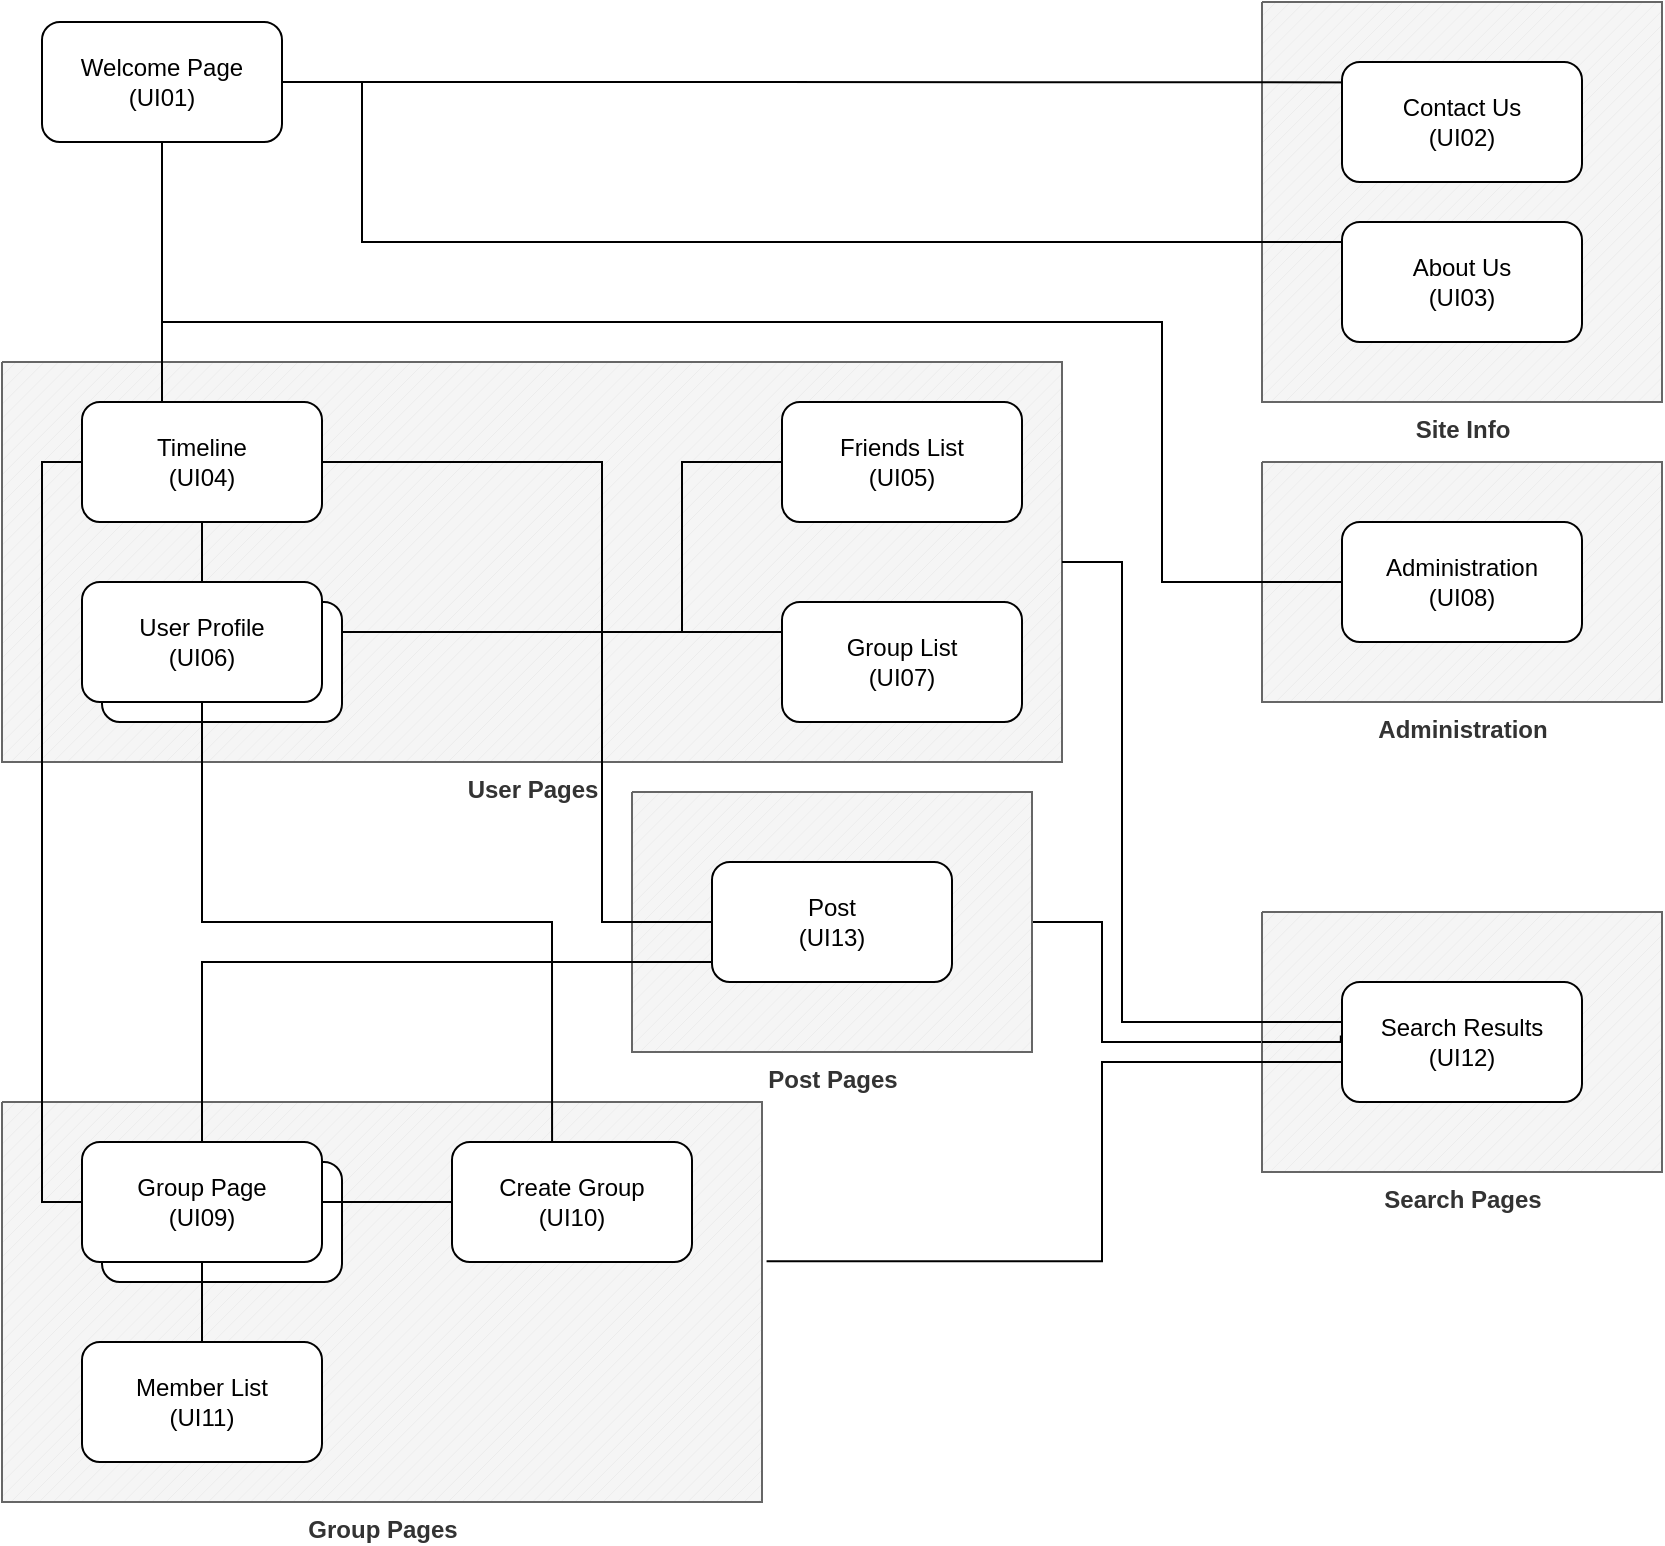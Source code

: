 <mxfile version="14.1.8" type="device"><diagram id="XWRik3_HcNbizfUVYuXC" name="Page-1"><mxGraphModel dx="1089" dy="630" grid="1" gridSize="10" guides="1" tooltips="1" connect="1" arrows="0" fold="1" page="1" pageScale="1" pageWidth="850" pageHeight="1100" math="0" shadow="0"><root><mxCell id="0"/><mxCell id="1" parent="0"/><mxCell id="lCi-9aBr9Of7_AAs1_B7-11" style="edgeStyle=orthogonalEdgeStyle;rounded=0;orthogonalLoop=1;jettySize=auto;html=1;exitX=1;exitY=0.5;exitDx=0;exitDy=0;exitPerimeter=0;endArrow=none;endFill=0;" edge="1" parent="1" source="lCi-9aBr9Of7_AAs1_B7-8" target="sua6UIwctJnANYmNbzZ--31"><mxGeometry relative="1" as="geometry"><Array as="points"><mxPoint x="560" y="480"/><mxPoint x="560" y="540"/></Array></mxGeometry></mxCell><mxCell id="lCi-9aBr9Of7_AAs1_B7-8" value="&lt;b&gt;Post Pages&lt;/b&gt;" style="verticalLabelPosition=bottom;verticalAlign=top;html=1;shape=mxgraph.basic.patternFillRect;fillStyle=diag;step=5;fillStrokeWidth=0.2;fillStrokeColor=#dddddd;fillColor=#f5f5f5;strokeColor=#666666;fontColor=#333333;" vertex="1" parent="1"><mxGeometry x="325" y="415" width="200" height="130" as="geometry"/></mxCell><mxCell id="sua6UIwctJnANYmNbzZ--58" value="&lt;b&gt;Search Pages&lt;/b&gt;" style="verticalLabelPosition=bottom;verticalAlign=top;html=1;shape=mxgraph.basic.patternFillRect;fillStyle=diag;step=5;fillStrokeWidth=0.2;fillStrokeColor=#dddddd;fillColor=#f5f5f5;strokeColor=#666666;fontColor=#333333;" parent="1" vertex="1"><mxGeometry x="640" y="475" width="200" height="130" as="geometry"/></mxCell><mxCell id="sua6UIwctJnANYmNbzZ--55" value="&lt;b&gt;Administration&lt;/b&gt;" style="verticalLabelPosition=bottom;verticalAlign=top;html=1;shape=mxgraph.basic.patternFillRect;fillStyle=diag;step=5;fillStrokeWidth=0.2;fillStrokeColor=#dddddd;fillColor=#f5f5f5;strokeColor=#666666;fontColor=#333333;" parent="1" vertex="1"><mxGeometry x="640" y="250" width="200" height="120" as="geometry"/></mxCell><mxCell id="sua6UIwctJnANYmNbzZ--54" value="&lt;b&gt;Group Pages&lt;/b&gt;" style="verticalLabelPosition=bottom;verticalAlign=top;html=1;shape=mxgraph.basic.patternFillRect;fillStyle=diag;step=5;fillStrokeWidth=0.2;fillStrokeColor=#dddddd;fillColor=#f5f5f5;strokeColor=#666666;fontColor=#333333;" parent="1" vertex="1"><mxGeometry x="10" y="570" width="380" height="200" as="geometry"/></mxCell><mxCell id="sua6UIwctJnANYmNbzZ--53" value="&lt;b&gt;User Pages&lt;/b&gt;" style="verticalLabelPosition=bottom;verticalAlign=top;html=1;shape=mxgraph.basic.patternFillRect;fillStyle=diag;step=5;fillStrokeWidth=0.2;fillStrokeColor=#dddddd;fillColor=#f5f5f5;strokeColor=#666666;fontColor=#333333;" parent="1" vertex="1"><mxGeometry x="10" y="200" width="530" height="200" as="geometry"/></mxCell><mxCell id="sua6UIwctJnANYmNbzZ--4" value="Site Info" style="verticalLabelPosition=bottom;verticalAlign=top;html=1;shape=mxgraph.basic.patternFillRect;fillStyle=diag;step=5;fillStrokeWidth=0.2;fillStrokeColor=#dddddd;fillColor=#f5f5f5;strokeColor=#666666;fontColor=#333333;fontStyle=1;labelPosition=center;align=center;" parent="1" vertex="1"><mxGeometry x="640" y="20" width="200" height="200" as="geometry"/></mxCell><mxCell id="sua6UIwctJnANYmNbzZ--14" style="edgeStyle=orthogonalEdgeStyle;rounded=0;orthogonalLoop=1;jettySize=auto;html=1;exitX=1;exitY=0.5;exitDx=0;exitDy=0;endArrow=none;endFill=0;entryX=0;entryY=0.25;entryDx=0;entryDy=0;" parent="1" source="sua6UIwctJnANYmNbzZ--1" target="sua6UIwctJnANYmNbzZ--2" edge="1"><mxGeometry relative="1" as="geometry"><mxPoint x="440" y="120" as="targetPoint"/><Array as="points"><mxPoint x="190" y="60"/><mxPoint x="190" y="140"/><mxPoint x="680" y="140"/></Array></mxGeometry></mxCell><mxCell id="sua6UIwctJnANYmNbzZ--27" style="edgeStyle=orthogonalEdgeStyle;rounded=0;orthogonalLoop=1;jettySize=auto;html=1;exitX=0.5;exitY=1;exitDx=0;exitDy=0;entryX=0.149;entryY=0.309;entryDx=0;entryDy=0;entryPerimeter=0;endArrow=none;endFill=0;startArrow=none;" parent="1" source="sua6UIwctJnANYmNbzZ--20" edge="1"><mxGeometry relative="1" as="geometry"><mxPoint x="100.03" y="264.89" as="targetPoint"/><Array as="points"><mxPoint x="90" y="265"/></Array></mxGeometry></mxCell><mxCell id="sua6UIwctJnANYmNbzZ--40" style="edgeStyle=orthogonalEdgeStyle;rounded=0;orthogonalLoop=1;jettySize=auto;html=1;exitX=0.5;exitY=1;exitDx=0;exitDy=0;endArrow=none;endFill=0;" parent="1" source="sua6UIwctJnANYmNbzZ--1" target="sua6UIwctJnANYmNbzZ--20" edge="1"><mxGeometry relative="1" as="geometry"><mxPoint x="90.63" y="238.85" as="targetPoint"/><Array as="points"><mxPoint x="90" y="190"/><mxPoint x="90" y="190"/></Array></mxGeometry></mxCell><mxCell id="sua6UIwctJnANYmNbzZ--52" style="edgeStyle=orthogonalEdgeStyle;rounded=0;orthogonalLoop=1;jettySize=auto;html=1;exitX=0.5;exitY=1;exitDx=0;exitDy=0;endArrow=none;endFill=0;" parent="1" source="sua6UIwctJnANYmNbzZ--1" target="sua6UIwctJnANYmNbzZ--36" edge="1"><mxGeometry relative="1" as="geometry"><Array as="points"><mxPoint x="90" y="180"/><mxPoint x="590" y="180"/><mxPoint x="590" y="310"/></Array></mxGeometry></mxCell><mxCell id="lCi-9aBr9Of7_AAs1_B7-1" style="edgeStyle=orthogonalEdgeStyle;rounded=0;orthogonalLoop=1;jettySize=auto;html=1;exitX=1;exitY=0.5;exitDx=0;exitDy=0;entryX=0.353;entryY=0.201;entryDx=0;entryDy=0;entryPerimeter=0;" edge="1" parent="1" source="sua6UIwctJnANYmNbzZ--1" target="sua6UIwctJnANYmNbzZ--4"><mxGeometry relative="1" as="geometry"/></mxCell><mxCell id="sua6UIwctJnANYmNbzZ--1" value="Welcome Page&lt;br&gt;(UI01)" style="rounded=1;whiteSpace=wrap;html=1;" parent="1" vertex="1"><mxGeometry x="30" y="30" width="120" height="60" as="geometry"/></mxCell><mxCell id="sua6UIwctJnANYmNbzZ--2" value="About Us&lt;br&gt;(UI03)" style="rounded=1;whiteSpace=wrap;html=1;" parent="1" vertex="1"><mxGeometry x="680" y="130" width="120" height="60" as="geometry"/></mxCell><mxCell id="sua6UIwctJnANYmNbzZ--3" value="Contact Us&lt;br&gt;(UI02)" style="rounded=1;whiteSpace=wrap;html=1;" parent="1" vertex="1"><mxGeometry x="680" y="50" width="120" height="60" as="geometry"/></mxCell><mxCell id="sua6UIwctJnANYmNbzZ--9" value="Friends List&lt;br&gt;(UI05)" style="rounded=1;whiteSpace=wrap;html=1;" parent="1" vertex="1"><mxGeometry x="400" y="220" width="120" height="60" as="geometry"/></mxCell><mxCell id="sua6UIwctJnANYmNbzZ--44" style="edgeStyle=orthogonalEdgeStyle;rounded=0;orthogonalLoop=1;jettySize=auto;html=1;exitX=1;exitY=0.25;exitDx=0;exitDy=0;entryX=0;entryY=0.25;entryDx=0;entryDy=0;endArrow=none;endFill=0;" parent="1" source="sua6UIwctJnANYmNbzZ--23" target="sua6UIwctJnANYmNbzZ--10" edge="1"><mxGeometry relative="1" as="geometry"/></mxCell><mxCell id="sua6UIwctJnANYmNbzZ--45" style="edgeStyle=orthogonalEdgeStyle;rounded=0;orthogonalLoop=1;jettySize=auto;html=1;exitX=1;exitY=0.25;exitDx=0;exitDy=0;entryX=0;entryY=0.5;entryDx=0;entryDy=0;endArrow=none;endFill=0;" parent="1" source="sua6UIwctJnANYmNbzZ--23" target="sua6UIwctJnANYmNbzZ--9" edge="1"><mxGeometry relative="1" as="geometry"><Array as="points"><mxPoint x="350" y="335"/><mxPoint x="350" y="250"/></Array></mxGeometry></mxCell><mxCell id="sua6UIwctJnANYmNbzZ--23" value="" style="rounded=1;whiteSpace=wrap;html=1;verticalAlign=middle;" parent="1" vertex="1"><mxGeometry x="60" y="320" width="120" height="60" as="geometry"/></mxCell><mxCell id="sua6UIwctJnANYmNbzZ--10" value="Group List&lt;br&gt;(UI07)" style="rounded=1;whiteSpace=wrap;html=1;" parent="1" vertex="1"><mxGeometry x="400" y="320" width="120" height="60" as="geometry"/></mxCell><mxCell id="sua6UIwctJnANYmNbzZ--48" style="edgeStyle=orthogonalEdgeStyle;rounded=0;orthogonalLoop=1;jettySize=auto;html=1;exitX=0.5;exitY=1;exitDx=0;exitDy=0;entryX=0.417;entryY=0.167;entryDx=0;entryDy=0;entryPerimeter=0;endArrow=none;endFill=0;" parent="1" source="sua6UIwctJnANYmNbzZ--6" target="sua6UIwctJnANYmNbzZ--33" edge="1"><mxGeometry relative="1" as="geometry"/></mxCell><mxCell id="sua6UIwctJnANYmNbzZ--6" value="User Profile&lt;br&gt;(UI06)" style="rounded=1;whiteSpace=wrap;html=1;" parent="1" vertex="1"><mxGeometry x="50" y="310" width="120" height="60" as="geometry"/></mxCell><mxCell id="sua6UIwctJnANYmNbzZ--29" value="Member List&lt;br&gt;(UI11)" style="rounded=1;whiteSpace=wrap;html=1;verticalAlign=middle;" parent="1" vertex="1"><mxGeometry x="50" y="690" width="120" height="60" as="geometry"/></mxCell><mxCell id="sua6UIwctJnANYmNbzZ--32" value="" style="rounded=1;whiteSpace=wrap;html=1;verticalAlign=middle;" parent="1" vertex="1"><mxGeometry x="60" y="600" width="120" height="60" as="geometry"/></mxCell><mxCell id="sua6UIwctJnANYmNbzZ--56" style="edgeStyle=orthogonalEdgeStyle;rounded=0;orthogonalLoop=1;jettySize=auto;html=1;exitX=0;exitY=0.5;exitDx=0;exitDy=0;entryX=1;entryY=0.5;entryDx=0;entryDy=0;entryPerimeter=0;endArrow=none;endFill=0;" parent="1" source="sua6UIwctJnANYmNbzZ--31" target="sua6UIwctJnANYmNbzZ--53" edge="1"><mxGeometry relative="1" as="geometry"><Array as="points"><mxPoint x="680" y="530"/><mxPoint x="570" y="530"/><mxPoint x="570" y="300"/></Array></mxGeometry></mxCell><mxCell id="sua6UIwctJnANYmNbzZ--57" style="edgeStyle=orthogonalEdgeStyle;rounded=0;orthogonalLoop=1;jettySize=auto;html=1;exitX=0;exitY=0.5;exitDx=0;exitDy=0;entryX=1.006;entryY=0.398;entryDx=0;entryDy=0;entryPerimeter=0;endArrow=none;endFill=0;" parent="1" source="sua6UIwctJnANYmNbzZ--31" target="sua6UIwctJnANYmNbzZ--54" edge="1"><mxGeometry relative="1" as="geometry"><Array as="points"><mxPoint x="680" y="550"/><mxPoint x="560" y="550"/><mxPoint x="560" y="650"/></Array></mxGeometry></mxCell><mxCell id="sua6UIwctJnANYmNbzZ--31" value="Search Results&lt;br&gt;(UI12)" style="rounded=1;whiteSpace=wrap;html=1;verticalAlign=middle;" parent="1" vertex="1"><mxGeometry x="680" y="510" width="120" height="60" as="geometry"/></mxCell><mxCell id="sua6UIwctJnANYmNbzZ--50" style="edgeStyle=orthogonalEdgeStyle;rounded=0;orthogonalLoop=1;jettySize=auto;html=1;exitX=0.5;exitY=1;exitDx=0;exitDy=0;endArrow=none;endFill=0;" parent="1" source="sua6UIwctJnANYmNbzZ--8" target="sua6UIwctJnANYmNbzZ--29" edge="1"><mxGeometry relative="1" as="geometry"/></mxCell><mxCell id="lCi-9aBr9Of7_AAs1_B7-10" style="edgeStyle=orthogonalEdgeStyle;rounded=0;orthogonalLoop=1;jettySize=auto;html=1;exitX=0.5;exitY=0;exitDx=0;exitDy=0;endArrow=none;endFill=0;entryX=0.236;entryY=0.506;entryDx=0;entryDy=0;entryPerimeter=0;" edge="1" parent="1" source="sua6UIwctJnANYmNbzZ--8" target="lCi-9aBr9Of7_AAs1_B7-8"><mxGeometry relative="1" as="geometry"><mxPoint x="300" y="480" as="targetPoint"/><Array as="points"><mxPoint x="110" y="500"/><mxPoint x="372" y="500"/></Array></mxGeometry></mxCell><mxCell id="sua6UIwctJnANYmNbzZ--8" value="Group Page&lt;br&gt;(UI09)" style="rounded=1;whiteSpace=wrap;html=1;" parent="1" vertex="1"><mxGeometry x="50" y="590" width="120" height="60" as="geometry"/></mxCell><mxCell id="sua6UIwctJnANYmNbzZ--49" style="edgeStyle=orthogonalEdgeStyle;rounded=0;orthogonalLoop=1;jettySize=auto;html=1;endArrow=none;endFill=0;" parent="1" source="sua6UIwctJnANYmNbzZ--33" target="sua6UIwctJnANYmNbzZ--8" edge="1"><mxGeometry relative="1" as="geometry"><Array as="points"/></mxGeometry></mxCell><mxCell id="sua6UIwctJnANYmNbzZ--33" value="Create Group&lt;br&gt;(UI10)" style="rounded=1;whiteSpace=wrap;html=1;verticalAlign=middle;" parent="1" vertex="1"><mxGeometry x="235" y="590" width="120" height="60" as="geometry"/></mxCell><mxCell id="sua6UIwctJnANYmNbzZ--42" style="edgeStyle=orthogonalEdgeStyle;rounded=0;orthogonalLoop=1;jettySize=auto;html=1;exitX=0.5;exitY=1;exitDx=0;exitDy=0;endArrow=none;endFill=0;" parent="1" source="sua6UIwctJnANYmNbzZ--20" target="sua6UIwctJnANYmNbzZ--6" edge="1"><mxGeometry relative="1" as="geometry"/></mxCell><mxCell id="sua6UIwctJnANYmNbzZ--47" style="edgeStyle=orthogonalEdgeStyle;rounded=0;orthogonalLoop=1;jettySize=auto;html=1;exitX=0;exitY=0.5;exitDx=0;exitDy=0;endArrow=none;endFill=0;entryX=0;entryY=0.5;entryDx=0;entryDy=0;" parent="1" source="sua6UIwctJnANYmNbzZ--20" target="sua6UIwctJnANYmNbzZ--8" edge="1"><mxGeometry relative="1" as="geometry"><Array as="points"><mxPoint x="30" y="250"/></Array></mxGeometry></mxCell><mxCell id="lCi-9aBr9Of7_AAs1_B7-9" style="edgeStyle=orthogonalEdgeStyle;rounded=0;orthogonalLoop=1;jettySize=auto;html=1;exitX=1;exitY=0.5;exitDx=0;exitDy=0;entryX=0.348;entryY=0.436;entryDx=0;entryDy=0;entryPerimeter=0;endArrow=none;endFill=0;" edge="1" parent="1" source="sua6UIwctJnANYmNbzZ--20" target="lCi-9aBr9Of7_AAs1_B7-8"><mxGeometry relative="1" as="geometry"><Array as="points"><mxPoint x="310" y="250"/><mxPoint x="310" y="480"/><mxPoint x="395" y="480"/></Array></mxGeometry></mxCell><mxCell id="sua6UIwctJnANYmNbzZ--20" value="Timeline&lt;br&gt;(UI04)" style="rounded=1;whiteSpace=wrap;html=1;verticalAlign=middle;" parent="1" vertex="1"><mxGeometry x="50" y="220" width="120" height="60" as="geometry"/></mxCell><mxCell id="sua6UIwctJnANYmNbzZ--36" value="Administration&lt;br&gt;(UI08)" style="rounded=1;whiteSpace=wrap;html=1;verticalAlign=middle;" parent="1" vertex="1"><mxGeometry x="680" y="280" width="120" height="60" as="geometry"/></mxCell><mxCell id="sua6UIwctJnANYmNbzZ--39" style="edgeStyle=orthogonalEdgeStyle;rounded=0;orthogonalLoop=1;jettySize=auto;html=1;exitX=0.5;exitY=1;exitDx=0;exitDy=0;endArrow=none;endFill=0;" parent="1" source="sua6UIwctJnANYmNbzZ--1" target="sua6UIwctJnANYmNbzZ--1" edge="1"><mxGeometry relative="1" as="geometry"/></mxCell><mxCell id="lCi-9aBr9Of7_AAs1_B7-2" value="Post&lt;br&gt;(UI13)" style="rounded=1;whiteSpace=wrap;html=1;" vertex="1" parent="1"><mxGeometry x="365" y="450" width="120" height="60" as="geometry"/></mxCell><mxCell id="lCi-9aBr9Of7_AAs1_B7-12" style="edgeStyle=orthogonalEdgeStyle;rounded=0;orthogonalLoop=1;jettySize=auto;html=1;exitX=0;exitY=0.5;exitDx=0;exitDy=0;exitPerimeter=0;entryX=0.197;entryY=0.475;entryDx=0;entryDy=0;entryPerimeter=0;endArrow=none;endFill=0;" edge="1" parent="1" source="sua6UIwctJnANYmNbzZ--58" target="sua6UIwctJnANYmNbzZ--58"><mxGeometry relative="1" as="geometry"/></mxCell></root></mxGraphModel></diagram></mxfile>